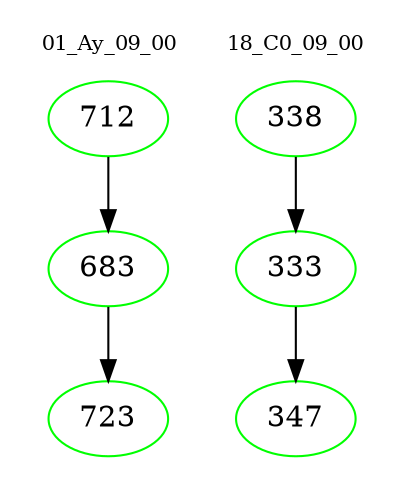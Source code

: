 digraph{
subgraph cluster_0 {
color = white
label = "01_Ay_09_00";
fontsize=10;
T0_712 [label="712", color="green"]
T0_712 -> T0_683 [color="black"]
T0_683 [label="683", color="green"]
T0_683 -> T0_723 [color="black"]
T0_723 [label="723", color="green"]
}
subgraph cluster_1 {
color = white
label = "18_C0_09_00";
fontsize=10;
T1_338 [label="338", color="green"]
T1_338 -> T1_333 [color="black"]
T1_333 [label="333", color="green"]
T1_333 -> T1_347 [color="black"]
T1_347 [label="347", color="green"]
}
}
